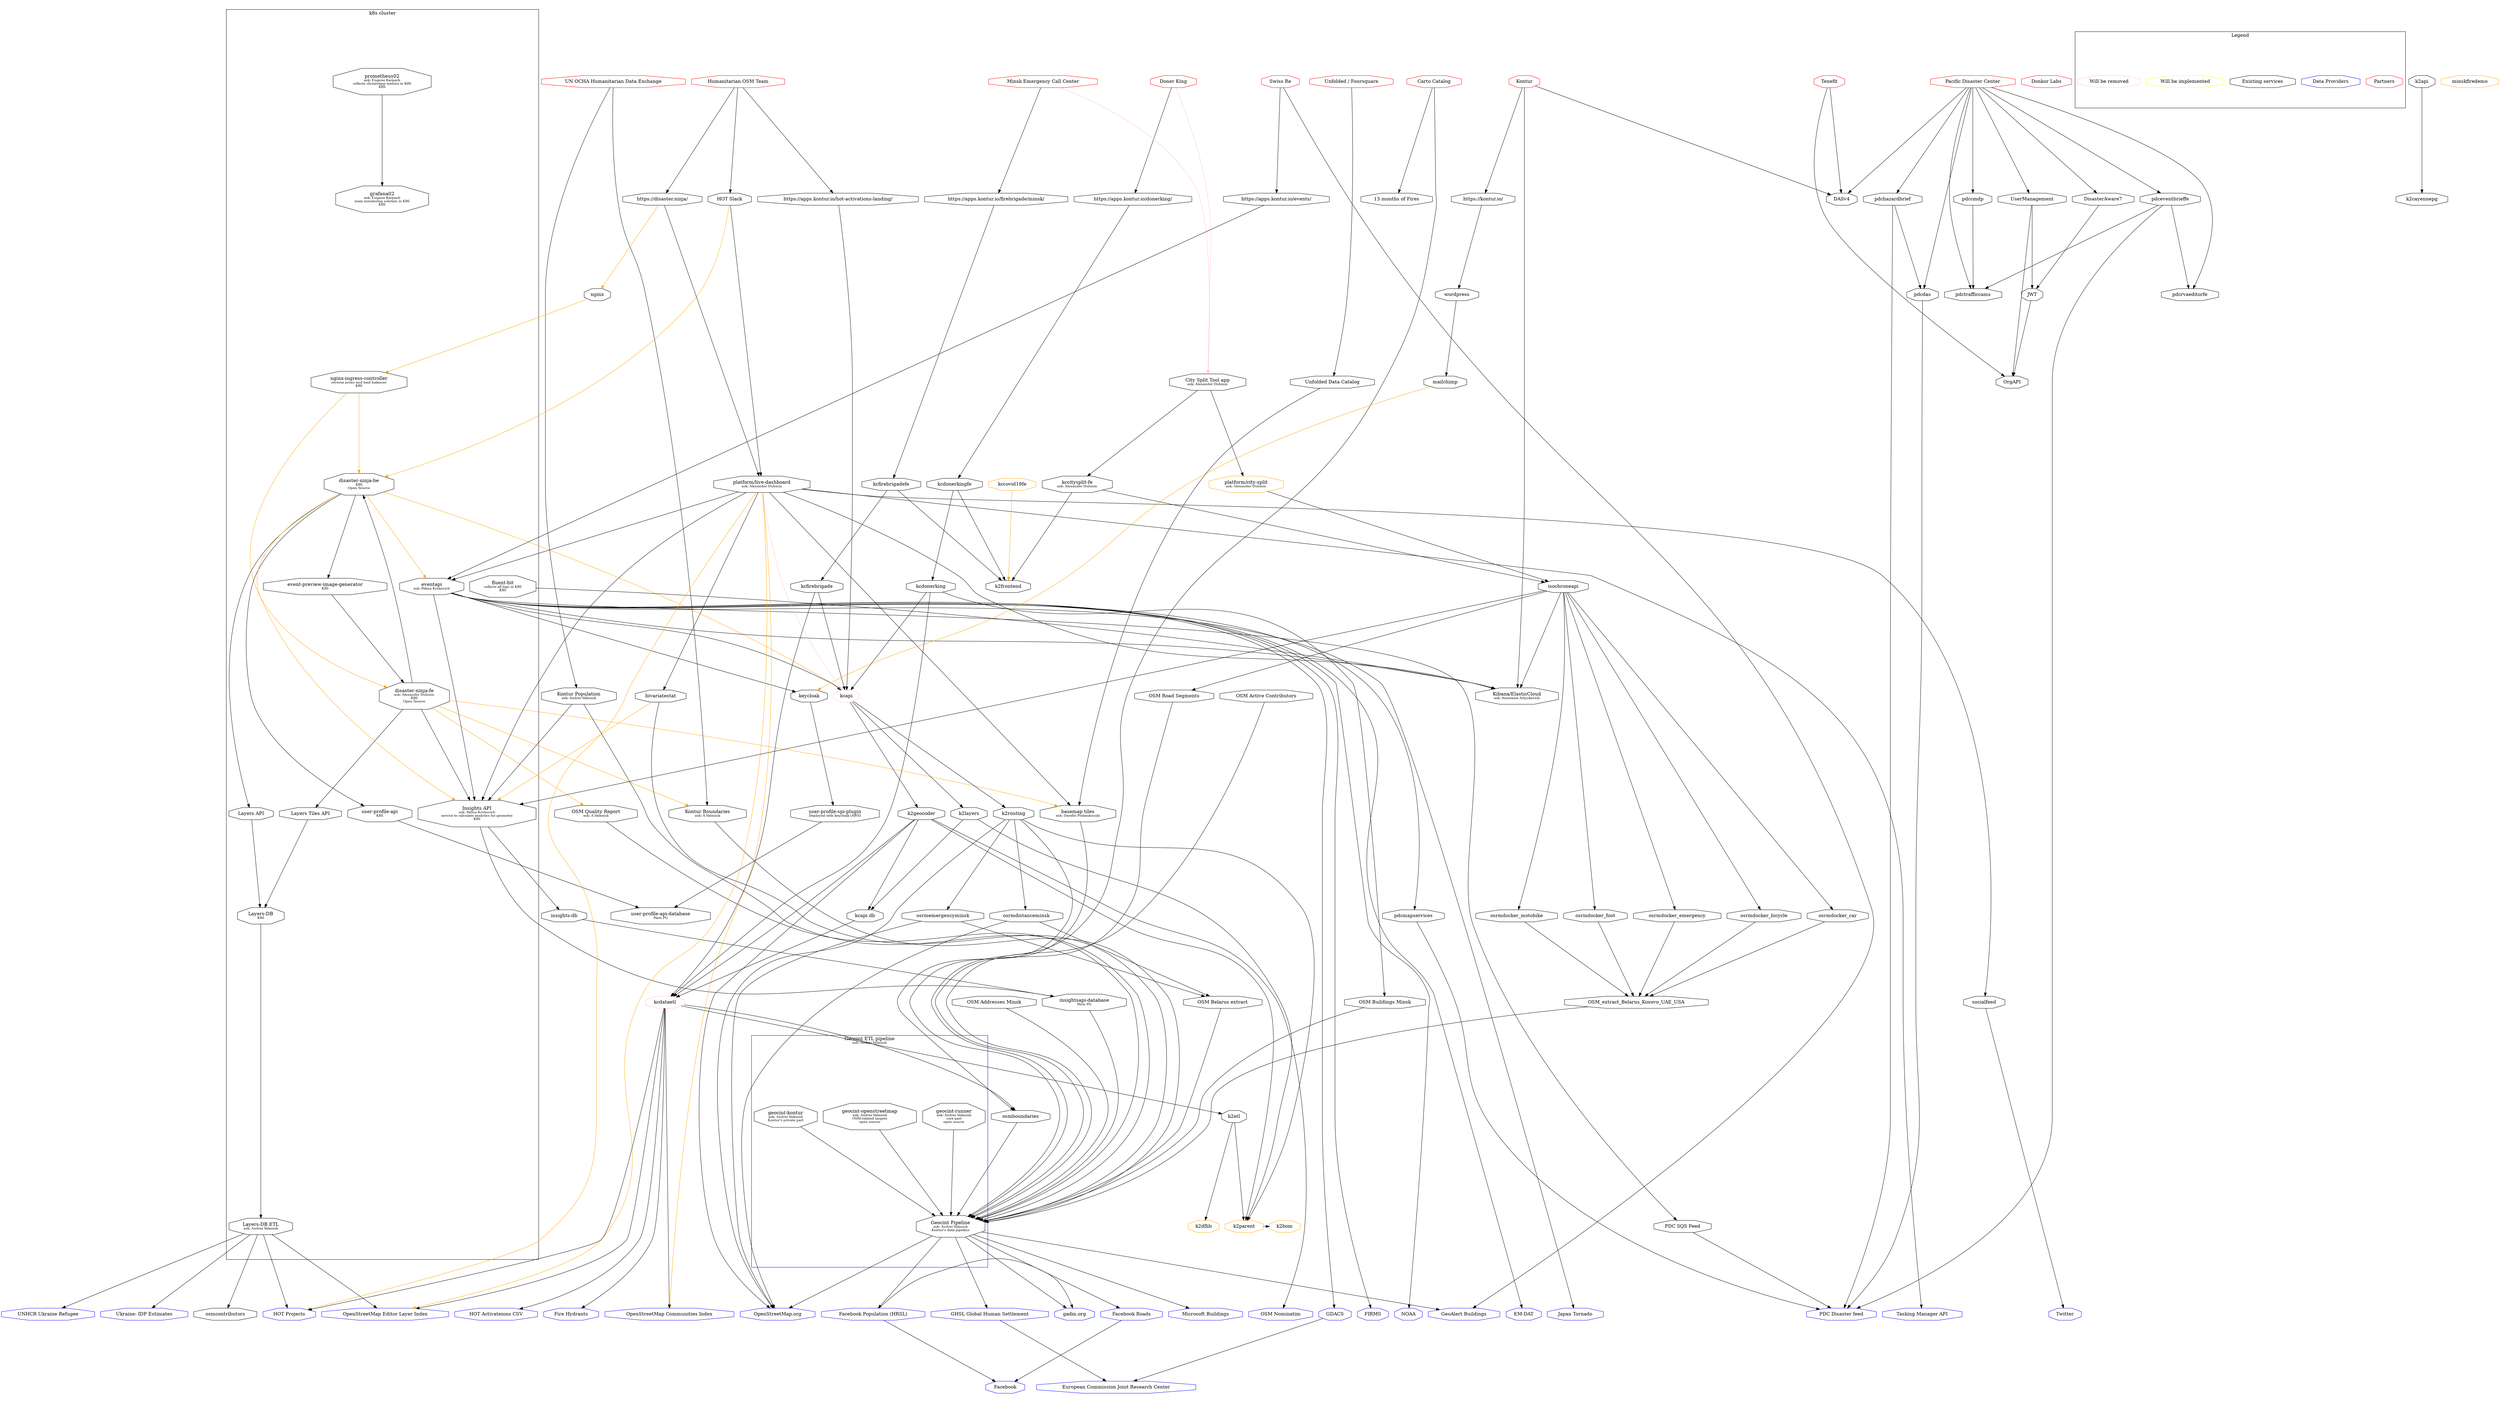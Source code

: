 digraph {
    ratio=0.5625
    #ratio=0.7
    #ratio=1.0407 // 1993:1915
    #ratio=1.42
    maxiter=10000
    #compound=true;
    newrank=true
    edge[minlen=1,weight=1]
    node[shape=octagon]
    // customers
    {
        rank=same;
        HOT [label="Humanitarian OSM Team",color=red]
        PDC [label="Pacific Disaster Center",color=red]
        Tenefit [label="Tenefit",color=red]
        SwissRe [label="Swiss Re",color=red]
        //Vianova [label="Vianova",color=red]
        DonerKing [label="Doner King",color=red]
        mchs [label="Minsk Emergency Call Center",color=red]
        HDX [label="UN OCHA Humanitarian Data Exchange",color=red]
        Kontur [label="Kontur",color=red]
        Unfolded [label="Unfolded / Foursquare",color=red]
        cartocatalog [label="Carto Catalog", color=red] //updated 2021-10-08
        DonkorLabs [label="Donkor Labs",color=red]
    }
    // user facing
    // external
    {
        rank=same;
        osm [label="OpenStreetMap.org",color=blue]
        twitter [label="Twitter",color=blue]
        facebookpopulation [label="Facebook Population (HRSL)",color=blue]
        facebookroads [label="Facebook Roads",color=blue]
        msbuildings [label="Microsoft Buildings",color=blue]
        geoalertbuildings [label="GeoAlert Buildings",color=blue]
        gdacs [label="GDACS", color=blue]
        ghs [label="GHSL Global Human Settlement",color=blue]
        gadm [label="gadm.org",color=blue]
        hotactivations [label="HOT Projects",color=blue]
        hotactivationscsv [label="HOT Activateions CSV",color=blue]

        osmlayers [label="OpenStreetMap Editor Layer Index",color=blue]
        osmcommunities [label="OpenStreetMap Communities Index",color=blue]
        pdcdisasters [label="PDC Disaster feed",color=blue]
        taskingmanagerapi [label="Tasking Manager API",color=blue] //new
        firms [label="FIRMS", color=blue] //new
        noaa [label="NOAA", color=blue] //new
        emdat [label="EM-DAT", color=blue] //new
        japantornado [label="Japan Tornado", color=blue] //new??
        firehydrants [label="Fire Hydrants", color=blue] //new
        osmnominatim [label="OSM Nominatim", color=blue]
        unhcrukrainerefugee [label="UNHCR Ukraine Refugee", color=blue]
        idpestimates [label="Ukraine: IDP Estimates", color=blue]
        

    }

    {
        rank=same;
        k2parent;
        k2dflib;
        k2bom;
    }

    {
        rank=same;
        osrmemergencyminsk
        osrmdistanceminsk
        osrmdocker_motobike
        osrmdocker_foot
        osrmdocker_emergency
        osrmdocker_bicycle
        osrmdocker_car
    }

    {
        rank=same
        kontur_boundaries [label=<Kontur Boundaries<BR /><FONT POINT-SIZE="10">ask: A.Valasiuk</FONT>>]
        OSM_quality_report [label=<OSM Quality Report<BR /><FONT POINT-SIZE="10">ask: A.Valasiuk</FONT>>]
        k2routing
        k2layers
        k2geocoder
    }

    subgraph cluster_legend {
        label="Legend"        
        
        "Partners" [color=red]
        "Data Providers" [color=blue]
        "Existing services" [color=black]
        "Will be implemented" [color=yellow]
        "Will be removed" [color=pink]       
        
    }

    subgraph cluster_k8s {
        label="k8s cluster"
        "nginx-ingress-controller" [label=<nginx-ingress-controller<BR /><FONT POINT-SIZE="10">reverse proxy and load balancer<br/>K8S</FONT>>]
        "layers-tiles-api" [label=<Layers Tiles API>]
        "Layers-API" [label=<Layers API>]
        "disaster-ninja-be" [label=<disaster-ninja-be<BR /><FONT POINT-SIZE="10">K8S<BR />Open Source</FONT>>]
        "disaster-ninja-fe" [label=<disaster-ninja-fe<BR /><FONT POINT-SIZE="10">ask: Alexander Dubinin<BR />K8S<BR />Open Source</FONT>>]
        "user-profile-api" [label=<user-profile-api<FONT POINT-SIZE="10"><BR />K8S</FONT>>]
        "event-preview-image-generator" [label=<event-preview-image-generator<BR /><FONT POINT-SIZE="10">K8S</FONT>>]
        insightsapi [label=<Insights API<BR /><FONT POINT-SIZE="10">ask: Palina Krukovich<BR />service to calculate analytics for geometry<BR />K8S</FONT>>]

        "prometheus02" [label=<prometheus02<BR /><FONT POINT-SIZE="10">ask: Eugene Karpach<BR />collects cluster/app metrics in K8S<BR />K8S</FONT>>]                    

        "grafana02" [label=<grafana02<BR /><FONT POINT-SIZE="10">ask: Eugene Karpach<BR />main monitoring solution in K8S<BR />K8S</FONT>>]


        "fluent-bit" [label=<fluent-bit<FONT POINT-SIZE="10"><BR />collects all logs in K8S<BR />K8S</FONT>>]
        "layers-db" [label=<Layers-DB<BR /><FONT POINT-SIZE="10">K8S</FONT>>]
        "layers-etl" [label=<Layers-DB ETL<BR /><FONT POINT-SIZE="10">ask: Andrei Valasiuk</FONT>>]
        eventapi [label=<eventapi<BR /><FONT POINT-SIZE="10">ask: Palina Krukovich</FONT>>]
    }

    k2geocoder -> osmnominatim
    livedashboard -> osmlayers [color=orange]
    livedashboard -> osmcommunities [color=orange]
    livedashboard -> hotactivations [color=orange]
    livedashboard -> kcapi [color=pink]
    livedashboard -> taskingmanagerapi//new


    "user-profile-api-database" [label=<user-profile-api-database<FONT POINT-SIZE="10"><BR />Paris PG</FONT>>]
    "user-profile-api" -> "user-profile-api-database"

    "user-profile-spi-plugin" [label=<user-profile-spi-plugin<FONT POINT-SIZE="10"><BR />Deployed with keycloak (AWS)</FONT>>]
    "user-profile-spi-plugin" -> "user-profile-api-database"

    keycloak -> "user-profile-spi-plugin"

    keycloak 
    eventapi -> keycloak
    mailchimp -> keycloak  [color=orange]

    bivariatestat -> insightsapi [color=orange]

    "basemap tiles"  [label=<basemap tiles<BR /><FONT POINT-SIZE="10">ask: Darafei Praliaskouski</FONT>>]
    "disaster-ninja-fe" -> "basemap tiles" [color=orange]
    livedashboard -> "basemap tiles"
    "basemap tiles" -> geocint

    "disaster-ninja-fe" ->  "disaster-ninja-be"
    "disaster-ninja-fe" -> kontur_boundaries [color=orange]
    "disaster-ninja-fe" -> OSM_quality_report [color=orange]
    "disaster-ninja-fe" -> "layers-tiles-api"

    "disaster-ninja-be" -> "user-profile-api"
    "disaster-ninja-be" -> "event-preview-image-generator"
    "event-preview-image-generator" -> "disaster-ninja-fe"
    "disaster-ninja-be" -> insightsapi [color=orange]
    "disaster-ninja-fe" -> insightsapi
    "disaster-ninja-be" -> kcapi [color=orange]
    "disaster-ninja-be" -> eventapi [color=orange]
    "disaster-ninja-be" -> "Layers-API"

    "HOT Slack" -> "disaster-ninja-be" [color=orange]

    "disasterninja" -> "nginx" [color=orange]
    "nginx" -> "nginx-ingress-controller" [color=orange]
    "nginx-ingress-controller" -> "disaster-ninja-fe" [color=orange]
    "nginx-ingress-controller" -> "disaster-ninja-be" [color=orange]



    "Layers-API" -> "layers-db"
    "layers-tiles-api" -> "layers-db"
    "layers-db" -> "layers-etl"
    "layers-etl" -> hotactivations
    "layers-etl" -> osmcontributors
    "layers-etl" -> unhcrukrainerefugee
    "layers-etl" -> idpestimates
    "layers-etl" -> osmlayers
    

    gdacs -> jrc
    ghs -> jrc
    facebookpopulation -> facebook
    facebookroads -> facebook
    SwissRe -> geoalertbuildings
    jrc [label="European Commission Joint Research Center",color=blue]
    facebook [label="Facebook",color=blue]
    {
        rank=same;
        donerkingapp [label="https://apps.kontur.io/donerking/"]
        disasterninja [label="https://disaster.ninja/"]
        eventapiprod [label="https://apps.kontur.io/events/"]
        mchsapp [label="https://apps.kontur.io/firebrigade/minsk/"]
        konturwebsite [label="https://kontur.io/"]
        hotlandingpage [label="https://apps.kontur.io/hot-activations-landing/"]
        "HOT Slack"
        UserManagement
        DisasterAware7
        DASv4

    }
    HOT -> disasterninja
    HOT -> hotlandingpage //new
    HOT -> "HOT Slack"
    "HOT Slack" ->  livedashboard
    SwissRe -> eventapiprod

    Unfolded -> "Unfolded Data Catalog" //updated 2021-10-08
    "Unfolded Data Catalog" -> "basemap tiles" //updated 2021-10-08

    cartocatalog -> "13 months of Fires"//updated 2021-10-08
    cartocatalog -> geocint //updated 2021-10-08

    livedashboard [label="platform/live-dashboard"][label=<platform/live-dashboard<BR /><FONT POINT-SIZE="10">ask: Alexander Dubinin</FONT>>]
    disasterninja -> livedashboard
    livedashboard -> eventapi
    
    livedashboard -> insightsapi //new
    eventapiprod -> eventapi
    hotlandingpage -> kcapi //new
    
    livedashboard -> socialfeed
    socialfeed -> twitter
    CSTAPP [label=<City Split Tool app<BR /><FONT POINT-SIZE="10">ask: Alexander Dubinin</FONT>>]
    mchs -> CSTAPP[color=pink]
    DonerKing -> CSTAPP [color=pink]
    citysplit [label="platform/city-split",color=orange][label=<platform/city-split<BR /><FONT POINT-SIZE="10">ask: Alexander Dubinin</FONT>>]

    CSTAPP -> citysplit
    isochroneapi 
    citysplit -> isochroneapi
    insightsapi -> "insightsapi-database"
    insightsapi -> "insights-db"
    "insights-db" -> "insightsapi-database"
    "insightsapi-database" [label=<insightsapi-database<FONT POINT-SIZE="10"><BR />Paris PG</FONT>>]
    konturpopulation -> insightsapi // updated 2021-10-08
    isochroneapi -> insightsapi //new

    eventapi -> insightsapi //new
    isochroneapi -> osmroadsegments
    osmroadsegments -> geocint
    buildingsminsk -> geocint
    osmcontributorstiles -> geocint
    addressesminsk -> geocint
    {
    // Global datasets
        rank=same;
        
        osmroadsegments [label="OSM Road Segments"]
        konturpopulation [label=<Kontur Population<BR /><FONT POINT-SIZE="10">ask: Andrei Valasiuk</FONT>>]
        osmcontributorstiles [label="OSM Active Contributors"]
    }
    {
    // Minsk datasets
        rank=same;
        addressesminsk [label="OSM Addresses Minsk"]
        buildingsminsk [label="OSM Buildings Minsk"]
        belarusosmpbf [label="OSM Belarus extract"]
        pdsdataset  [label=<OSM_extract_Belarus_Kosovo_UAE_USA>]//Area of interest updated 2024-30-01

    }
    livedashboard -> bivariatestat
    bivariatestat -> geocint
    belarusosmpbf -> geocint
    pdsdataset -> geocint //updated 2021-10-08
    osrmdocker_foot -> pdsdataset //updated 2021-10-08
    osrmdocker_bicycle -> pdsdataset //updated 2021-10-08
    osrmdocker_car -> pdsdataset //updated 2021-10-08
    osrmdocker_emergency -> pdsdataset //updated 2021-10-08
    osrmdocker_motobike -> pdsdataset //updated 2021-10-08
    isochroneapi -> osrmdocker_foot  //updated 2021-10-08
    isochroneapi -> osrmdocker_bicycle //updated 2021-10-08
    isochroneapi -> osrmdocker_car //updated 2021-10-08
    isochroneapi -> osrmdocker_emergency //updated 2021-10-08
    isochroneapi -> osrmdocker_motobike   //updated 2021-10-08

    osrmemergencyminsk -> belarusosmpbf
    osrmdistanceminsk -> belarusosmpbf
    konturpopulation -> geocint
    HDX -> konturpopulation
    HDX -> kontur_boundaries


    subgraph cluster_geocint {
        label=<Geocint ETL pipeline<BR /><FONT POINT-SIZE="10">ask: Andrei Valasiuk</FONT>>
        color=blue

        "geocint-runner" [label=<geocint-runner<BR /><FONT POINT-SIZE="10">ask: Andrei Valasiuk<BR />core part<BR />open source</FONT>>]
        "geocint-openstreetmap" [label=<geocint-openstreetmap<BR /><FONT POINT-SIZE="10">ask: Andrei Valasiuk<BR />OSM-related targets<BR />open source</FONT>>]
        "geocint-kontur" [label=<geocint-kontur<BR /><FONT POINT-SIZE="10">ask: Andrei Valasiuk<BR />Kontur's private part</FONT>>]
        geocint [label="Geocint Pipeline"][label=<Geocint Pipeline<BR /><FONT POINT-SIZE="10">ask: Andrei Valasiuk<BR />Kontur's data pipeline</FONT>>]
    }
    
    "geocint-runner" -> geocint
    "geocint-openstreetmap" -> geocint
    "geocint-kontur" -> geocint
    geocint -> osm
    geocint -> facebookpopulation
    facebookpopulation -> gadm
    geocint -> gadm
    geocint -> ghs
    geocint -> facebookroads
    geocint -> msbuildings
    geocint -> geoalertbuildings
    "insightsapi-database" -> geocint
    kontur_boundaries -> geocint //updates 2021-10-08
    OSM_quality_report -> geocint //updated 2021-10-08 Sasha Petrov
    osmboundaries
    osmboundaries -> geocint

    kccitysplitfe [label=<kccitysplit-fe<BR /><FONT POINT-SIZE="10">ask: Alexander Dubinin</FONT>>]
    kccitysplitfe -> isochroneapi
    CSTAPP -> kccitysplitfe
    kccovid19fe [color=orange]

    kcapi  
    eventapi -> gdacs
    eventapi -> firms //new
    eventapi -> noaa //new
    eventapi -> emdat //new
    eventapi -> japantornado //new
    DonerKing -> donerkingapp
    eventapi -> kcapi
    kcdonerkingfe
    donerkingapp -> kcdonerkingfe
    kcdonerking
    kcdonerkingfe -> kcdonerking
    kcdonerking -> buildingsminsk
    kcdataetl [color=pink]
    kcdonerking -> kcdataetl
    kcfirebrigade -> kcdataetl
    kcdataetl -> hotactivations
    kcdataetl -> hotactivationscsv
    kcdataetl -> osmcommunities
    kcdataetl -> osmlayers
    kcdataetl -> k2etl
    kcdataetl -> osmboundaries
    kcdataetl -> firehydrants
    mchs -> mchsapp
    kcfirebrigadefe
    mchsapp -> kcfirebrigadefe
    kcfirebrigade
    kcfirebrigadefe -> kcfirebrigade
    kcapi [color=pink]
    kcdonerking -> kcapi
    kcfirebrigade -> kcapi
    pdcsqs [label="PDC SQS Feed"]
    eventapi -> pdcsqs
    pdcsqs -> pdcdisasters
    eventapi -> pdcmapservices
    pdcmapservices -> pdcdisasters
    k2etl 
    k2layers
    k2dflib [color=orange]
    k2parent [color=orange]
    k2bom [color=orange]
    k2etl -> k2parent // update 2021-10-8
    k2parent -> k2bom // update 2021-10-8
    k2routing -> k2parent // update 2021-10-8
    k2geocoder -> k2parent // update 2021-10-8
    k2layers -> k2parent // update 2021-10-8
    k2etl -> k2dflib // update 2021-10-8
    k2layers
    kcapi -> k2layers
    k2layers -> "kcapi db"
    k2geocoder -> "kcapi db"
    "kcapi db" -> kcdataetl
    k2cayennepg
    k2api
    k2api -> k2cayennepg
    minskfiredemo [color=orange]
    k2routing
    kcapi -> k2routing
    k2routing -> osm
    k2routing -> osrmemergencyminsk
    k2routing -> osmboundaries // accoring to A.Kalenik
    osrmemergencyminsk -> osm
    k2routing -> osrmdistanceminsk
    osrmdistanceminsk -> osm
    k2geocoder
    kcapi -> k2geocoder
    k2geocoder -> osm
    k2geocoder -> kcdataetl
    k2frontend
    kcdonerkingfe -> k2frontend
    kcfirebrigadefe -> k2frontend
    kccitysplitfe -> k2frontend
    kccovid19fe -> k2frontend [color=orange]
    pdcrvaeditorfe
    PDC -> pdcrvaeditorfe
    pdceventbrieffe
    PDC -> pdceventbrieffe
    pdceventbrieffe -> pdcdisasters
    pdceventbrieffe -> pdcrvaeditorfe
    pdchazardbrief
    PDC -> pdchazardbrief
    pdchazardbrief -> pdcdas
    pdchazardbrief -> pdcdisasters
    pdcdas
    PDC -> pdcdas
    pdcdas -> pdcdisasters
    pdctrafficcams
    PDC -> pdctrafficcams
    pdceventbrieffe -> pdctrafficcams
    PDC -> pdccmdp -> pdctrafficcams
    Tenefit -> OrgAPI // update 2021-10-8
    PDC -> UserManagement -> JWT         // update 2021-10-8
    UserManagement -> OrgAPI // update 2021-10-8
    PDC -> DisasterAware7 -> JWT -> OrgAPI // update 2021-10-8
    PDC -> DASv4 // update 2021-10-8
    Tenefit -> DASv4 // update 2021-10-8
    Kontur -> DASv4 // update 2021-10-8
    Kontur -> konturwebsite
    konturwebsite -> wordpress
    wordpress -> mailchimp
    "prometheus02" -> grafana02
    "fluent-bit" -> kibana
    nginx [label=<nginx>]
    kibana [label=<Kibana/ElasticCloud<BR /><FONT POINT-SIZE="10">ask: Anastasia Artyukevich</FONT>>]
    Kontur -> kibana //updated 2021-10-08
    livedashboard -> kibana //updated 2021-10-08
    eventapi -> kibana//updated 2021-10-08
    isochroneapi -> kibana//updated 2021-10-08

}
